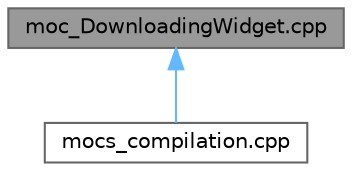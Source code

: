 digraph "moc_DownloadingWidget.cpp"
{
 // LATEX_PDF_SIZE
  bgcolor="transparent";
  edge [fontname=Helvetica,fontsize=10,labelfontname=Helvetica,labelfontsize=10];
  node [fontname=Helvetica,fontsize=10,shape=box,height=0.2,width=0.4];
  Node1 [id="Node000001",label="moc_DownloadingWidget.cpp",height=0.2,width=0.4,color="gray40", fillcolor="grey60", style="filled", fontcolor="black",tooltip=" "];
  Node1 -> Node2 [id="edge1_Node000001_Node000002",dir="back",color="steelblue1",style="solid",tooltip=" "];
  Node2 [id="Node000002",label="mocs_compilation.cpp",height=0.2,width=0.4,color="grey40", fillcolor="white", style="filled",URL="$_ku_gou_start_2_listen_book_2_listen_book__autogen_2mocs__compilation_8cpp.html",tooltip=" "];
}
